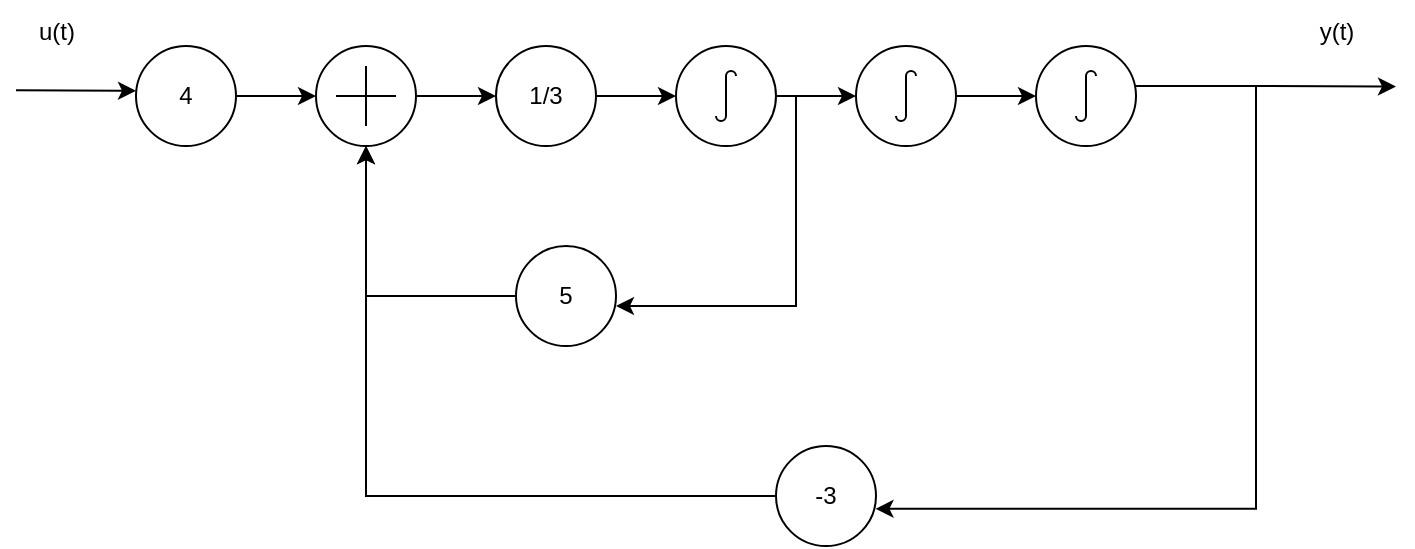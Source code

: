 <mxfile version="28.2.0">
  <diagram name="第 1 页" id="6NHERrtWRHWpsVHK0xxv">
    <mxGraphModel dx="837" dy="503" grid="1" gridSize="10" guides="0" tooltips="1" connect="0" arrows="1" fold="1" page="1" pageScale="1" pageWidth="827" pageHeight="1169" math="0" shadow="0">
      <root>
        <mxCell id="0" />
        <mxCell id="1" parent="0" />
        <mxCell id="o7wTCJmazLfM3it7X6xQ-2" value="" style="verticalLabelPosition=bottom;shadow=0;dashed=0;align=center;html=1;verticalAlign=top;shape=mxgraph.electrical.abstract.integrator;" vertex="1" parent="1">
          <mxGeometry x="380" y="300" width="50" height="50" as="geometry" />
        </mxCell>
        <mxCell id="o7wTCJmazLfM3it7X6xQ-3" value="" style="verticalLabelPosition=bottom;shadow=0;dashed=0;align=center;html=1;verticalAlign=top;shape=mxgraph.electrical.abstract.integrator;" vertex="1" parent="1">
          <mxGeometry x="470" y="300" width="50" height="50" as="geometry" />
        </mxCell>
        <mxCell id="o7wTCJmazLfM3it7X6xQ-4" value="" style="verticalLabelPosition=bottom;shadow=0;dashed=0;align=center;html=1;verticalAlign=top;shape=mxgraph.electrical.abstract.integrator;" vertex="1" parent="1">
          <mxGeometry x="560" y="300" width="50" height="50" as="geometry" />
        </mxCell>
        <mxCell id="o7wTCJmazLfM3it7X6xQ-5" value="u(t)" style="text;html=1;align=center;verticalAlign=middle;resizable=0;points=[];autosize=1;strokeColor=none;fillColor=none;" vertex="1" parent="1">
          <mxGeometry x="50" y="277.5" width="40" height="30" as="geometry" />
        </mxCell>
        <mxCell id="o7wTCJmazLfM3it7X6xQ-6" value="y(t)" style="text;html=1;align=center;verticalAlign=middle;resizable=0;points=[];autosize=1;strokeColor=none;fillColor=none;" vertex="1" parent="1">
          <mxGeometry x="690" y="277.5" width="40" height="30" as="geometry" />
        </mxCell>
        <mxCell id="o7wTCJmazLfM3it7X6xQ-7" value="1/3" style="ellipse;whiteSpace=wrap;html=1;aspect=fixed;" vertex="1" parent="1">
          <mxGeometry x="290" y="300" width="50" height="50" as="geometry" />
        </mxCell>
        <mxCell id="o7wTCJmazLfM3it7X6xQ-15" value="" style="edgeStyle=orthogonalEdgeStyle;rounded=0;orthogonalLoop=1;jettySize=auto;html=1;" edge="1" parent="1" source="o7wTCJmazLfM3it7X6xQ-8" target="o7wTCJmazLfM3it7X6xQ-7">
          <mxGeometry relative="1" as="geometry" />
        </mxCell>
        <mxCell id="o7wTCJmazLfM3it7X6xQ-8" value="" style="verticalLabelPosition=bottom;shadow=0;dashed=0;align=center;html=1;verticalAlign=top;shape=mxgraph.electrical.abstract.summation_point;" vertex="1" parent="1">
          <mxGeometry x="200" y="300" width="50" height="50" as="geometry" />
        </mxCell>
        <mxCell id="o7wTCJmazLfM3it7X6xQ-9" value="5" style="ellipse;whiteSpace=wrap;html=1;aspect=fixed;" vertex="1" parent="1">
          <mxGeometry x="300" y="400" width="50" height="50" as="geometry" />
        </mxCell>
        <mxCell id="o7wTCJmazLfM3it7X6xQ-10" value="-3" style="ellipse;whiteSpace=wrap;html=1;aspect=fixed;" vertex="1" parent="1">
          <mxGeometry x="430" y="500" width="50" height="50" as="geometry" />
        </mxCell>
        <mxCell id="o7wTCJmazLfM3it7X6xQ-12" value="" style="endArrow=classic;html=1;rounded=0;" edge="1" parent="1">
          <mxGeometry width="50" height="50" relative="1" as="geometry">
            <mxPoint x="50" y="322.16" as="sourcePoint" />
            <mxPoint x="110" y="322.41" as="targetPoint" />
          </mxGeometry>
        </mxCell>
        <mxCell id="o7wTCJmazLfM3it7X6xQ-13" value="4" style="ellipse;whiteSpace=wrap;html=1;aspect=fixed;" vertex="1" parent="1">
          <mxGeometry x="110" y="300" width="50" height="50" as="geometry" />
        </mxCell>
        <mxCell id="o7wTCJmazLfM3it7X6xQ-14" style="edgeStyle=orthogonalEdgeStyle;rounded=0;orthogonalLoop=1;jettySize=auto;html=1;exitX=1;exitY=0.5;exitDx=0;exitDy=0;entryX=0;entryY=0.5;entryDx=0;entryDy=0;entryPerimeter=0;" edge="1" parent="1" source="o7wTCJmazLfM3it7X6xQ-13" target="o7wTCJmazLfM3it7X6xQ-8">
          <mxGeometry relative="1" as="geometry" />
        </mxCell>
        <mxCell id="o7wTCJmazLfM3it7X6xQ-16" style="edgeStyle=orthogonalEdgeStyle;rounded=0;orthogonalLoop=1;jettySize=auto;html=1;exitX=1;exitY=0.5;exitDx=0;exitDy=0;entryX=0;entryY=0.5;entryDx=0;entryDy=0;entryPerimeter=0;" edge="1" parent="1" source="o7wTCJmazLfM3it7X6xQ-7" target="o7wTCJmazLfM3it7X6xQ-2">
          <mxGeometry relative="1" as="geometry" />
        </mxCell>
        <mxCell id="o7wTCJmazLfM3it7X6xQ-17" style="edgeStyle=orthogonalEdgeStyle;rounded=0;orthogonalLoop=1;jettySize=auto;html=1;exitX=1;exitY=0.5;exitDx=0;exitDy=0;exitPerimeter=0;entryX=0;entryY=0.5;entryDx=0;entryDy=0;entryPerimeter=0;" edge="1" parent="1" source="o7wTCJmazLfM3it7X6xQ-2" target="o7wTCJmazLfM3it7X6xQ-3">
          <mxGeometry relative="1" as="geometry" />
        </mxCell>
        <mxCell id="o7wTCJmazLfM3it7X6xQ-18" style="edgeStyle=orthogonalEdgeStyle;rounded=0;orthogonalLoop=1;jettySize=auto;html=1;exitX=1;exitY=0.5;exitDx=0;exitDy=0;exitPerimeter=0;entryX=0;entryY=0.5;entryDx=0;entryDy=0;entryPerimeter=0;" edge="1" parent="1" source="o7wTCJmazLfM3it7X6xQ-3" target="o7wTCJmazLfM3it7X6xQ-4">
          <mxGeometry relative="1" as="geometry" />
        </mxCell>
        <mxCell id="o7wTCJmazLfM3it7X6xQ-19" value="" style="endArrow=classic;html=1;rounded=0;shadow=0;strokeColor=default;curved=0;movable=1;resizable=1;rotatable=1;deletable=1;editable=1;locked=0;connectable=1;" edge="1" parent="1">
          <mxGeometry width="50" height="50" relative="1" as="geometry">
            <mxPoint x="670" y="320" as="sourcePoint" />
            <mxPoint x="740" y="320.25" as="targetPoint" />
          </mxGeometry>
        </mxCell>
        <mxCell id="o7wTCJmazLfM3it7X6xQ-20" style="edgeStyle=orthogonalEdgeStyle;rounded=0;orthogonalLoop=1;jettySize=auto;html=1;exitX=0;exitY=0.5;exitDx=0;exitDy=0;entryX=0.5;entryY=1;entryDx=0;entryDy=0;entryPerimeter=0;" edge="1" parent="1" source="o7wTCJmazLfM3it7X6xQ-9" target="o7wTCJmazLfM3it7X6xQ-8">
          <mxGeometry relative="1" as="geometry" />
        </mxCell>
        <mxCell id="o7wTCJmazLfM3it7X6xQ-21" style="edgeStyle=orthogonalEdgeStyle;rounded=0;orthogonalLoop=1;jettySize=auto;html=1;exitX=0;exitY=0.5;exitDx=0;exitDy=0;entryX=0.5;entryY=1;entryDx=0;entryDy=0;entryPerimeter=0;" edge="1" parent="1" source="o7wTCJmazLfM3it7X6xQ-10" target="o7wTCJmazLfM3it7X6xQ-8">
          <mxGeometry relative="1" as="geometry" />
        </mxCell>
        <mxCell id="o7wTCJmazLfM3it7X6xQ-24" style="edgeStyle=orthogonalEdgeStyle;rounded=0;orthogonalLoop=1;jettySize=auto;html=1;entryX=0.995;entryY=0.628;entryDx=0;entryDy=0;entryPerimeter=0;" edge="1" parent="1" source="o7wTCJmazLfM3it7X6xQ-4" target="o7wTCJmazLfM3it7X6xQ-10">
          <mxGeometry relative="1" as="geometry">
            <Array as="points">
              <mxPoint x="670" y="320" />
              <mxPoint x="670" y="531" />
            </Array>
          </mxGeometry>
        </mxCell>
        <mxCell id="o7wTCJmazLfM3it7X6xQ-26" style="edgeStyle=orthogonalEdgeStyle;rounded=0;orthogonalLoop=1;jettySize=auto;html=1;entryX=1;entryY=0.6;entryDx=0;entryDy=0;entryPerimeter=0;" edge="1" parent="1" source="o7wTCJmazLfM3it7X6xQ-2" target="o7wTCJmazLfM3it7X6xQ-9">
          <mxGeometry relative="1" as="geometry">
            <Array as="points">
              <mxPoint x="440" y="325" />
              <mxPoint x="440" y="430" />
            </Array>
          </mxGeometry>
        </mxCell>
      </root>
    </mxGraphModel>
  </diagram>
</mxfile>
